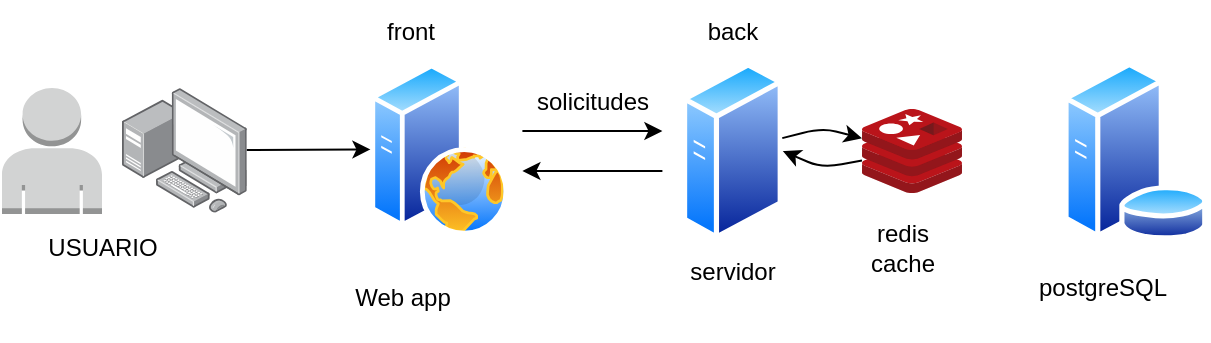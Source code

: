 <mxfile>
    <diagram id="3xweiXD7FwkrshUaI6gP" name="Página-1">
        <mxGraphModel dx="590" dy="326" grid="1" gridSize="10" guides="1" tooltips="1" connect="1" arrows="1" fold="1" page="1" pageScale="1" pageWidth="827" pageHeight="1169" math="0" shadow="0">
            <root>
                <mxCell id="0"/>
                <mxCell id="1" parent="0"/>
                <mxCell id="10" value="" style="group" vertex="1" connectable="0" parent="1">
                    <mxGeometry x="205.2" y="166.5" width="90" height="170" as="geometry"/>
                </mxCell>
                <mxCell id="5" value="" style="group" vertex="1" connectable="0" parent="10">
                    <mxGeometry y="41.119" width="90" height="128.881" as="geometry"/>
                </mxCell>
                <mxCell id="3" value="" style="aspect=fixed;perimeter=ellipsePerimeter;html=1;align=center;shadow=0;dashed=0;spacingTop=3;image;image=img/lib/active_directory/web_server.svg;" vertex="1" parent="5">
                    <mxGeometry x="19.01" y="-10" width="68.95" height="86.19" as="geometry"/>
                </mxCell>
                <mxCell id="4" value="Web app" style="text;html=1;align=center;verticalAlign=middle;resizable=0;points=[];autosize=1;strokeColor=none;fillColor=none;" vertex="1" parent="5">
                    <mxGeometry y="92.058" width="70" height="30" as="geometry"/>
                </mxCell>
                <mxCell id="8" value="front" style="text;html=1;align=center;verticalAlign=middle;resizable=0;points=[];autosize=1;strokeColor=none;fillColor=none;rotation=0;" vertex="1" parent="10">
                    <mxGeometry x="13.31" width="50" height="30" as="geometry"/>
                </mxCell>
                <mxCell id="13" value="" style="group" vertex="1" connectable="0" parent="1">
                    <mxGeometry x="370.2" y="166.5" width="70" height="150" as="geometry"/>
                </mxCell>
                <mxCell id="7" value="" style="aspect=fixed;perimeter=ellipsePerimeter;html=1;align=center;shadow=0;dashed=0;spacingTop=3;image;image=img/lib/active_directory/generic_server.svg;" vertex="1" parent="13">
                    <mxGeometry x="9.8" y="30" width="50.4" height="90" as="geometry"/>
                </mxCell>
                <mxCell id="11" value="servidor" style="text;html=1;align=center;verticalAlign=middle;resizable=0;points=[];autosize=1;strokeColor=none;fillColor=none;" vertex="1" parent="13">
                    <mxGeometry y="120" width="70" height="30" as="geometry"/>
                </mxCell>
                <mxCell id="12" value="back" style="text;html=1;align=center;verticalAlign=middle;resizable=0;points=[];autosize=1;strokeColor=none;fillColor=none;" vertex="1" parent="13">
                    <mxGeometry x="10.2" width="50" height="30" as="geometry"/>
                </mxCell>
                <mxCell id="19" value="" style="group" vertex="1" connectable="0" parent="1">
                    <mxGeometry x="40" y="210" width="122.4" height="95" as="geometry"/>
                </mxCell>
                <mxCell id="17" value="" style="group" vertex="1" connectable="0" parent="19">
                    <mxGeometry width="122.4" height="63" as="geometry"/>
                </mxCell>
                <mxCell id="2" value="" style="outlineConnect=0;dashed=0;verticalLabelPosition=bottom;verticalAlign=top;align=center;html=1;shape=mxgraph.aws3.user;fillColor=#D2D3D3;gradientColor=none;" vertex="1" parent="17">
                    <mxGeometry width="50" height="63" as="geometry"/>
                </mxCell>
                <mxCell id="16" value="" style="points=[];aspect=fixed;html=1;align=center;shadow=0;dashed=0;image;image=img/lib/allied_telesis/computer_and_terminals/Personal_Computer_with_Server.svg;" vertex="1" parent="17">
                    <mxGeometry x="60" width="62.4" height="62.4" as="geometry"/>
                </mxCell>
                <mxCell id="18" value="USUARIO" style="text;html=1;align=center;verticalAlign=middle;resizable=0;points=[];autosize=1;strokeColor=none;fillColor=none;" vertex="1" parent="19">
                    <mxGeometry x="10" y="65" width="80" height="30" as="geometry"/>
                </mxCell>
                <mxCell id="20" style="edgeStyle=none;html=1;entryX=0;entryY=0.5;entryDx=0;entryDy=0;" edge="1" parent="1" source="16" target="3">
                    <mxGeometry relative="1" as="geometry"/>
                </mxCell>
                <mxCell id="23" value="" style="group" vertex="1" connectable="0" parent="1">
                    <mxGeometry x="300.2" y="231.5" width="70" height="20" as="geometry"/>
                </mxCell>
                <mxCell id="14" style="edgeStyle=none;html=1;" edge="1" parent="23">
                    <mxGeometry relative="1" as="geometry">
                        <mxPoint as="sourcePoint"/>
                        <mxPoint x="70" as="targetPoint"/>
                    </mxGeometry>
                </mxCell>
                <mxCell id="22" style="edgeStyle=none;html=1;" edge="1" parent="23">
                    <mxGeometry relative="1" as="geometry">
                        <mxPoint x="70" y="20" as="sourcePoint"/>
                        <mxPoint y="20" as="targetPoint"/>
                    </mxGeometry>
                </mxCell>
                <mxCell id="24" value="solicitudes" style="text;html=1;align=center;verticalAlign=middle;resizable=0;points=[];autosize=1;strokeColor=none;fillColor=none;" vertex="1" parent="1">
                    <mxGeometry x="295.2" y="201.5" width="80" height="30" as="geometry"/>
                </mxCell>
                <mxCell id="28" style="edgeStyle=none;html=1;entryX=1;entryY=0.5;entryDx=0;entryDy=0;" edge="1" parent="1" source="25" target="7">
                    <mxGeometry relative="1" as="geometry">
                        <Array as="points">
                            <mxPoint x="450" y="250"/>
                        </Array>
                    </mxGeometry>
                </mxCell>
                <mxCell id="25" value="" style="sketch=0;aspect=fixed;html=1;points=[];align=center;image;fontSize=12;image=img/lib/mscae/Cache_Redis_Product.svg;" vertex="1" parent="1">
                    <mxGeometry x="470" y="220.5" width="50" height="42" as="geometry"/>
                </mxCell>
                <mxCell id="26" value="" style="edgeStyle=none;html=1;" edge="1" parent="1" source="7" target="25">
                    <mxGeometry relative="1" as="geometry">
                        <Array as="points">
                            <mxPoint x="450" y="230"/>
                        </Array>
                    </mxGeometry>
                </mxCell>
                <mxCell id="29" value="" style="aspect=fixed;perimeter=ellipsePerimeter;html=1;align=center;shadow=0;dashed=0;spacingTop=3;image;image=img/lib/active_directory/database_server.svg;" vertex="1" parent="1">
                    <mxGeometry x="570" y="196.75" width="73.39" height="89.5" as="geometry"/>
                </mxCell>
                <mxCell id="30" value="redis&lt;br&gt;cache" style="text;html=1;align=center;verticalAlign=middle;resizable=0;points=[];autosize=1;strokeColor=none;fillColor=none;" vertex="1" parent="1">
                    <mxGeometry x="460" y="270" width="60" height="40" as="geometry"/>
                </mxCell>
                <mxCell id="31" value="postgreSQL" style="text;html=1;align=center;verticalAlign=middle;resizable=0;points=[];autosize=1;strokeColor=none;fillColor=none;" vertex="1" parent="1">
                    <mxGeometry x="545" y="295" width="90" height="30" as="geometry"/>
                </mxCell>
            </root>
        </mxGraphModel>
    </diagram>
</mxfile>